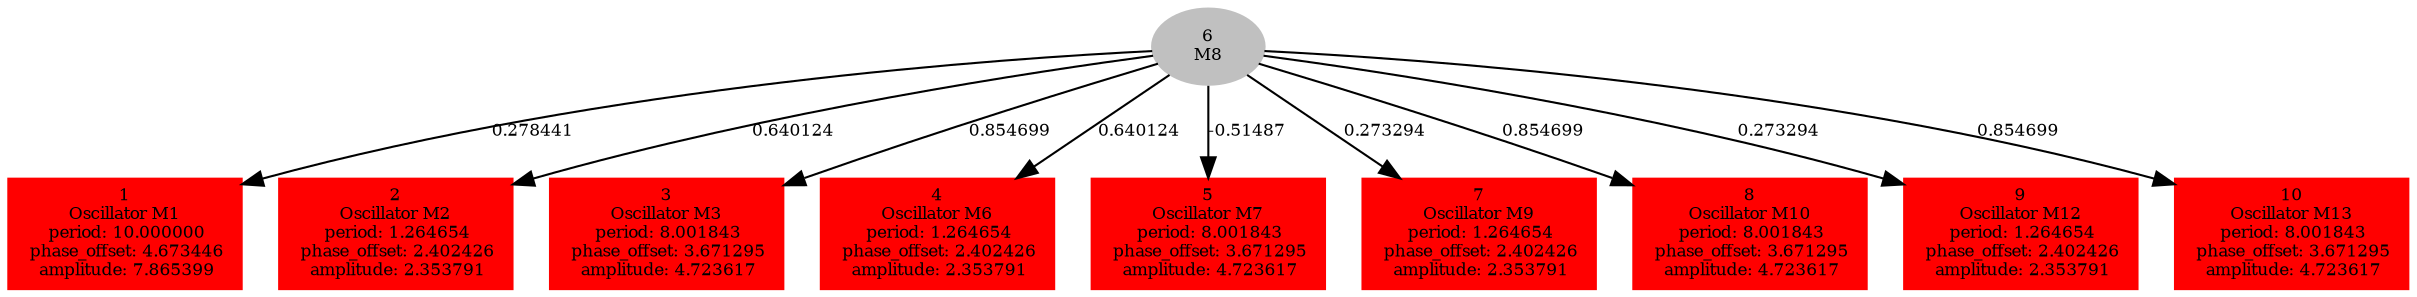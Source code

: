  digraph g{ forcelabels=true;
1 [label=<1<BR />Oscillator M1<BR /> period: 10.000000<BR /> phase_offset: 4.673446<BR /> amplitude: 7.865399>, shape=box,color=red,style=filled,fontsize=8];2 [label=<2<BR />Oscillator M2<BR /> period: 1.264654<BR /> phase_offset: 2.402426<BR /> amplitude: 2.353791>, shape=box,color=red,style=filled,fontsize=8];3 [label=<3<BR />Oscillator M3<BR /> period: 8.001843<BR /> phase_offset: 3.671295<BR /> amplitude: 4.723617>, shape=box,color=red,style=filled,fontsize=8];4 [label=<4<BR />Oscillator M6<BR /> period: 1.264654<BR /> phase_offset: 2.402426<BR /> amplitude: 2.353791>, shape=box,color=red,style=filled,fontsize=8];5 [label=<5<BR />Oscillator M7<BR /> period: 8.001843<BR /> phase_offset: 3.671295<BR /> amplitude: 4.723617>, shape=box,color=red,style=filled,fontsize=8];6[label=<6<BR/>M8>,color="grey",style=filled,fontsize=8];
7 [label=<7<BR />Oscillator M9<BR /> period: 1.264654<BR /> phase_offset: 2.402426<BR /> amplitude: 2.353791>, shape=box,color=red,style=filled,fontsize=8];8 [label=<8<BR />Oscillator M10<BR /> period: 8.001843<BR /> phase_offset: 3.671295<BR /> amplitude: 4.723617>, shape=box,color=red,style=filled,fontsize=8];9 [label=<9<BR />Oscillator M12<BR /> period: 1.264654<BR /> phase_offset: 2.402426<BR /> amplitude: 2.353791>, shape=box,color=red,style=filled,fontsize=8];10 [label=<10<BR />Oscillator M13<BR /> period: 8.001843<BR /> phase_offset: 3.671295<BR /> amplitude: 4.723617>, shape=box,color=red,style=filled,fontsize=8];6 -> 1[label="0.278441 ",fontsize="8"];
6 -> 2[label="0.640124 ",fontsize="8"];
6 -> 3[label="0.854699 ",fontsize="8"];
6 -> 4[label="0.640124 ",fontsize="8"];
6 -> 5[label="-0.51487 ",fontsize="8"];
6 -> 7[label="0.273294 ",fontsize="8"];
6 -> 8[label="0.854699 ",fontsize="8"];
6 -> 9[label="0.273294 ",fontsize="8"];
6 -> 10[label="0.854699 ",fontsize="8"];
 }
